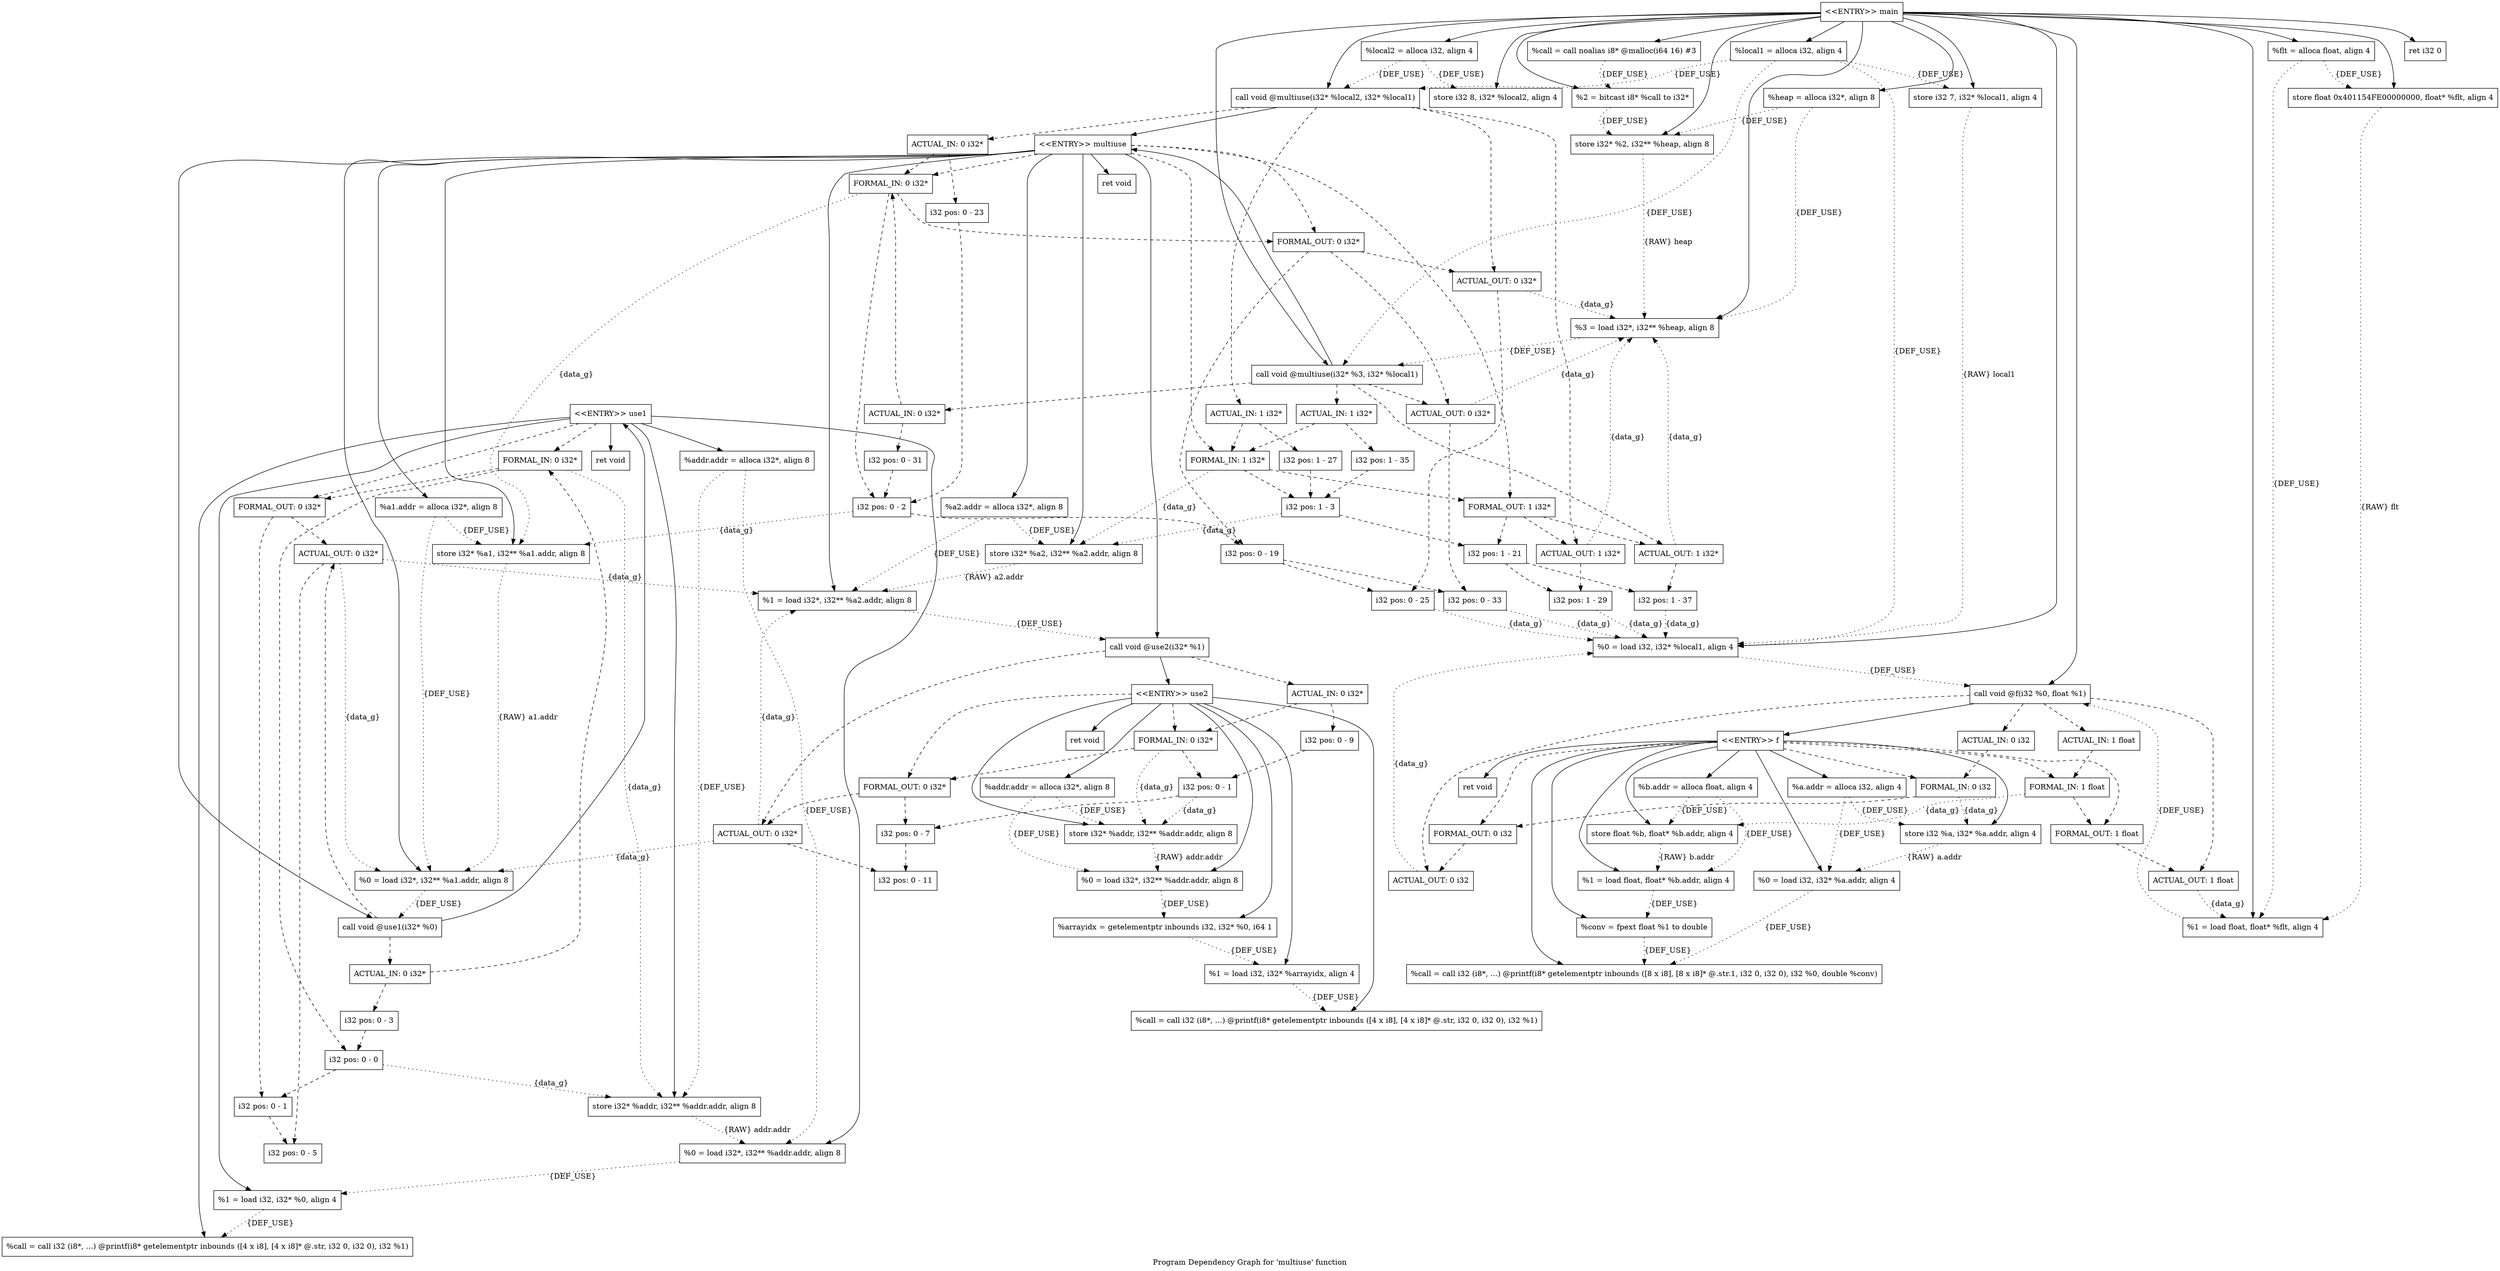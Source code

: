 digraph "Program Dependency Graph for 'multiuse' function" {
	label="Program Dependency Graph for 'multiuse' function";

	Node0x9b61590 [shape=record,label="{  %addr.addr = alloca i32*, align 8}"];
	Node0x9b61590 -> Node0x9b69f90[style=dotted,label = "{DEF_USE}" ];
	Node0x9b61590 -> Node0x9b6a000[style=dotted,label = "{DEF_USE}" ];
	Node0x9b69f90 [shape=record,label="{  store i32* %addr, i32** %addr.addr, align 8}"];
	Node0x9b69f90 -> Node0x9b6a000[style=dotted,label = "{RAW} addr.addr"];
	Node0x9b6a000 [shape=record,label="{  %0 = load i32*, i32** %addr.addr, align 8}"];
	Node0x9b6a000 -> Node0x9b6a140[style=dotted,label = "{DEF_USE}" ];
	Node0x9b6a140 [shape=record,label="{  %1 = load i32, i32* %0, align 4}"];
	Node0x9b6a140 -> Node0x9b6a1b0[style=dotted,label = "{DEF_USE}" ];
	Node0x9b6a1b0 [shape=record,label="{  %call = call i32 (i8*, ...) @printf(i8* getelementptr inbounds ([4 x i8], [4 x i8]* @.str, i32 0, i32 0), i32 %1)}"];
	Node0x9b6bf00 [shape=record,label="{\<\<ENTRY\>\> use1}"];
	Node0x9b6bf00 -> Node0x9b61590;
	Node0x9b6bf00 -> Node0x9b69f90;
	Node0x9b6bf00 -> Node0x9b6a000;
	Node0x9b6bf00 -> Node0x9b6a140;
	Node0x9b6bf00 -> Node0x9b6a1b0;
	Node0x9b6bf00 -> Node0x9b6bf90;
	Node0x9b6bf00 -> Node0x9b70490[style=dashed];
	Node0x9b6bf00 -> Node0x9b70590[style=dashed];
	Node0x9b6bf90 [shape=record,label="{  ret void}"];
	Node0x9b697d0 [shape=record,label="{  %addr.addr = alloca i32*, align 8}"];
	Node0x9b697d0 -> Node0x9b6bb60[style=dotted,label = "{DEF_USE}" ];
	Node0x9b697d0 -> Node0x9b6bc60[style=dotted,label = "{DEF_USE}" ];
	Node0x9b6bb60 [shape=record,label="{  store i32* %addr, i32** %addr.addr, align 8}"];
	Node0x9b6bb60 -> Node0x9b6bc60[style=dotted,label = "{RAW} addr.addr"];
	Node0x9b6bc60 [shape=record,label="{  %0 = load i32*, i32** %addr.addr, align 8}"];
	Node0x9b6bc60 -> Node0x9b6f9e0[style=dotted,label = "{DEF_USE}" ];
	Node0x9b6f9e0 [shape=record,label="{  %arrayidx = getelementptr inbounds i32, i32* %0, i64 1}"];
	Node0x9b6f9e0 -> Node0x9b6fa70[style=dotted,label = "{DEF_USE}" ];
	Node0x9b6fa70 [shape=record,label="{  %1 = load i32, i32* %arrayidx, align 4}"];
	Node0x9b6fa70 -> Node0x9b6fb00[style=dotted,label = "{DEF_USE}" ];
	Node0x9b6fb00 [shape=record,label="{  %call = call i32 (i8*, ...) @printf(i8* getelementptr inbounds ([4 x i8], [4 x i8]* @.str, i32 0, i32 0), i32 %1)}"];
	Node0x9b6fec0 [shape=record,label="{\<\<ENTRY\>\> use2}"];
	Node0x9b6fec0 -> Node0x9b697d0;
	Node0x9b6fec0 -> Node0x9b6bb60;
	Node0x9b6fec0 -> Node0x9b6bc60;
	Node0x9b6fec0 -> Node0x9b6f9e0;
	Node0x9b6fec0 -> Node0x9b6fa70;
	Node0x9b6fec0 -> Node0x9b6fb00;
	Node0x9b6fec0 -> Node0x9b6ff50;
	Node0x9b6fec0 -> Node0x9b71900[style=dashed];
	Node0x9b6fec0 -> Node0x9b6eab0[style=dashed];
	Node0x9b6ff50 [shape=record,label="{  ret void}"];
	Node0x9b6d3c0 [shape=record,label="{  %a1.addr = alloca i32*, align 8}"];
	Node0x9b6d3c0 -> Node0x9b6ea20[style=dotted,label = "{DEF_USE}" ];
	Node0x9b6d3c0 -> Node0x9b6bbd0[style=dotted,label = "{DEF_USE}" ];
	Node0x9b6ea20 [shape=record,label="{  store i32* %a1, i32** %a1.addr, align 8}"];
	Node0x9b6ea20 -> Node0x9b6bbd0[style=dotted,label = "{RAW} a1.addr"];
	Node0x9b6bbd0 [shape=record,label="{  %0 = load i32*, i32** %a1.addr, align 8}"];
	Node0x9b6bbd0 -> Node0x9b6edc0[style=dotted,label = "{DEF_USE}" ];
	Node0x9b6ec40 [shape=record,label="{  %a2.addr = alloca i32*, align 8}"];
	Node0x9b6ec40 -> Node0x9b6ecb0[style=dotted,label = "{DEF_USE}" ];
	Node0x9b6ec40 -> Node0x9b6ed20[style=dotted,label = "{DEF_USE}" ];
	Node0x9b6ecb0 [shape=record,label="{  store i32* %a2, i32** %a2.addr, align 8}"];
	Node0x9b6ecb0 -> Node0x9b6ed20[style=dotted,label = "{RAW} a2.addr"];
	Node0x9b6ed20 [shape=record,label="{  %1 = load i32*, i32** %a2.addr, align 8}"];
	Node0x9b6ed20 -> Node0x9b70f40[style=dotted,label = "{DEF_USE}" ];
	Node0x9b6edc0 [shape=record,label="{  call void @use1(i32* %0)}"];
	Node0x9b6edc0 -> Node0x9b6bf00;
	Node0x9b6edc0 -> Node0x9b70c90[style=dashed];
	Node0x9b6edc0 -> Node0x9b70d70[style=dashed];
	Node0x9b70490 [shape=record,label="{FORMAL_IN: 0 i32*}"];
	Node0x9b70490 -> Node0x9b70500[style=dashed];
	Node0x9b70490 -> Node0x9b70590[style=dashed];
	Node0x9b70490 -> Node0x9b69f90[style=dotted, label = "{data_g}"];
	Node0x9b70500 [shape=record,label="{i32 pos: 0 - 0}"];
	Node0x9b70500 -> Node0x9b70600[style=dashed];
	Node0x9b70500 -> Node0x9b69f90[style=dotted, label = "{data_g}"];
	Node0x9b70590 [shape=record,label="{FORMAL_OUT: 0 i32*}"];
	Node0x9b70590 -> Node0x9b70600[style=dashed];
	Node0x9b70590 -> Node0x9b70d70[style=dashed];
	Node0x9b70600 [shape=record,label="{i32 pos: 0 - 1}"];
	Node0x9b70600 -> Node0x9b70de0[style=dashed];
	Node0x9b70c90 [shape=record,label="{ACTUAL_IN: 0 i32*}"];
	Node0x9b70c90 -> Node0x9b70d00[style=dashed];
	Node0x9b70c90 -> Node0x9b70490[style=dashed];
	Node0x9b70d00 [shape=record,label="{i32 pos: 0 - 3}"];
	Node0x9b70d00 -> Node0x9b70500[style=dashed];
	Node0x9b70d70 [shape=record,label="{ACTUAL_OUT: 0 i32*}"];
	Node0x9b70d70 -> Node0x9b70de0[style=dashed];
	Node0x9b70d70 -> Node0x9b6bbd0[style=dotted, label = "{data_g}"];
	Node0x9b70d70 -> Node0x9b6ed20[style=dotted, label = "{data_g}"];
	Node0x9b70de0 [shape=record,label="{i32 pos: 0 - 5}"];
	Node0x9b70f40 [shape=record,label="{  call void @use2(i32* %1)}"];
	Node0x9b70f40 -> Node0x9b6fec0;
	Node0x9b70f40 -> Node0x9b72380[style=dashed];
	Node0x9b70f40 -> Node0x9b72460[style=dashed];
	Node0x9b71900 [shape=record,label="{FORMAL_IN: 0 i32*}"];
	Node0x9b71900 -> Node0x9b71970[style=dashed];
	Node0x9b71900 -> Node0x9b6eab0[style=dashed];
	Node0x9b71900 -> Node0x9b6bb60[style=dotted, label = "{data_g}"];
	Node0x9b71970 [shape=record,label="{i32 pos: 0 - 1}"];
	Node0x9b71970 -> Node0x9b6eb20[style=dashed];
	Node0x9b71970 -> Node0x9b6bb60[style=dotted, label = "{data_g}"];
	Node0x9b6eab0 [shape=record,label="{FORMAL_OUT: 0 i32*}"];
	Node0x9b6eab0 -> Node0x9b6eb20[style=dashed];
	Node0x9b6eab0 -> Node0x9b72460[style=dashed];
	Node0x9b6eb20 [shape=record,label="{i32 pos: 0 - 7}"];
	Node0x9b6eb20 -> Node0x9b724d0[style=dashed];
	Node0x9b72380 [shape=record,label="{ACTUAL_IN: 0 i32*}"];
	Node0x9b72380 -> Node0x9b723f0[style=dashed];
	Node0x9b72380 -> Node0x9b71900[style=dashed];
	Node0x9b723f0 [shape=record,label="{i32 pos: 0 - 9}"];
	Node0x9b723f0 -> Node0x9b71970[style=dashed];
	Node0x9b72460 [shape=record,label="{ACTUAL_OUT: 0 i32*}"];
	Node0x9b72460 -> Node0x9b724d0[style=dashed];
	Node0x9b72460 -> Node0x9b6bbd0[style=dotted, label = "{data_g}"];
	Node0x9b72460 -> Node0x9b6ed20[style=dotted, label = "{data_g}"];
	Node0x9b724d0 [shape=record,label="{i32 pos: 0 - 11}"];
	Node0x9b72630 [shape=record,label="{\<\<ENTRY\>\> multiuse}"];
	Node0x9b72630 -> Node0x9b6d3c0;
	Node0x9b72630 -> Node0x9b6ec40;
	Node0x9b72630 -> Node0x9b6ea20;
	Node0x9b72630 -> Node0x9b6ecb0;
	Node0x9b72630 -> Node0x9b6bbd0;
	Node0x9b72630 -> Node0x9b6edc0;
	Node0x9b72630 -> Node0x9b6ed20;
	Node0x9b72630 -> Node0x9b70f40;
	Node0x9b72630 -> Node0x9b726f0;
	Node0x9b72630 -> Node0x9b78fd0[style=dashed];
	Node0x9b72630 -> Node0x9b791d0[style=dashed];
	Node0x9b72630 -> Node0x9b790d0[style=dashed];
	Node0x9b72630 -> Node0x9b792d0[style=dashed];
	Node0x9b726f0 [shape=record,label="{  ret void}"];
	Node0x9b6a240 [shape=record,label="{  %a.addr = alloca i32, align 4}"];
	Node0x9b6a240 -> Node0x9b6d000[style=dotted,label = "{DEF_USE}" ];
	Node0x9b6a240 -> Node0x9b6d070[style=dotted,label = "{DEF_USE}" ];
	Node0x9b6d000 [shape=record,label="{  store i32 %a, i32* %a.addr, align 4}"];
	Node0x9b6d000 -> Node0x9b6d070[style=dotted,label = "{RAW} a.addr"];
	Node0x9b6d070 [shape=record,label="{  %0 = load i32, i32* %a.addr, align 4}"];
	Node0x9b6d070 -> Node0x9b6e9a0[style=dotted,label = "{DEF_USE}" ];
	Node0x9b6e800 [shape=record,label="{  %b.addr = alloca float, align 4}"];
	Node0x9b6e800 -> Node0x9b6e870[style=dotted,label = "{DEF_USE}" ];
	Node0x9b6e800 -> Node0x9b6e8e0[style=dotted,label = "{DEF_USE}" ];
	Node0x9b6e870 [shape=record,label="{  store float %b, float* %b.addr, align 4}"];
	Node0x9b6e870 -> Node0x9b6e8e0[style=dotted,label = "{RAW} b.addr"];
	Node0x9b6e8e0 [shape=record,label="{  %1 = load float, float* %b.addr, align 4}"];
	Node0x9b6e8e0 -> Node0x9b6e180[style=dotted,label = "{DEF_USE}" ];
	Node0x9b6e9a0 [shape=record,label="{  %call = call i32 (i8*, ...) @printf(i8* getelementptr inbounds ([8 x i8], [8 x i8]* @.str.1, i32 0, i32 0), i32 %0, double %conv)}"];
	Node0x9b6e180 [shape=record,label="{  %conv = fpext float %1 to double}"];
	Node0x9b6e180 -> Node0x9b6e9a0[style=dotted,label = "{DEF_USE}" ];
	Node0x9b74020 [shape=record,label="{\<\<ENTRY\>\> f}"];
	Node0x9b74020 -> Node0x9b6a240;
	Node0x9b74020 -> Node0x9b6e800;
	Node0x9b74020 -> Node0x9b6d000;
	Node0x9b74020 -> Node0x9b6e870;
	Node0x9b74020 -> Node0x9b6d070;
	Node0x9b74020 -> Node0x9b6e8e0;
	Node0x9b74020 -> Node0x9b6e180;
	Node0x9b74020 -> Node0x9b6e9a0;
	Node0x9b74020 -> Node0x9b74090;
	Node0x9b74020 -> Node0x9b77060[style=dashed];
	Node0x9b74020 -> Node0x9b770d0[style=dashed];
	Node0x9b74020 -> Node0x9b77190[style=dashed];
	Node0x9b74020 -> Node0x9b77200[style=dashed];
	Node0x9b74090 [shape=record,label="{  ret void}"];
	Node0x9b740e0 [shape=record,label="{  %heap = alloca i32*, align 8}"];
	Node0x9b740e0 -> Node0x9b73a70[style=dotted,label = "{DEF_USE}" ];
	Node0x9b740e0 -> Node0x9b73ae0[style=dotted,label = "{DEF_USE}" ];
	Node0x9b73a70 [shape=record,label="{  store i32* %2, i32** %heap, align 8}"];
	Node0x9b73a70 -> Node0x9b73ae0[style=dotted,label = "{RAW} heap"];
	Node0x9b73ae0 [shape=record,label="{  %3 = load i32*, i32** %heap, align 8}"];
	Node0x9b73ae0 -> Node0x9b73d40[style=dotted,label = "{DEF_USE}" ];
	Node0x9b73bf0 [shape=record,label="{  %local1 = alloca i32, align 4}"];
	Node0x9b73bf0 -> Node0x9b73c60[style=dotted,label = "{DEF_USE}" ];
	Node0x9b73bf0 -> Node0x9b73cd0[style=dotted,label = "{DEF_USE}" ];
	Node0x9b73bf0 -> Node0x9b73d70[style=dotted,label = "{DEF_USE}" ];
	Node0x9b73bf0 -> Node0x9b73d40[style=dotted,label = "{DEF_USE}" ];
	Node0x9b73c60 [shape=record,label="{  store i32 7, i32* %local1, align 4}"];
	Node0x9b73c60 -> Node0x9b73cd0[style=dotted,label = "{RAW} local1"];
	Node0x9b73cd0 [shape=record,label="{  %0 = load i32, i32* %local1, align 4}"];
	Node0x9b73cd0 -> Node0x9b74bf0[style=dotted,label = "{DEF_USE}" ];
	Node0x9b73d70 [shape=record,label="{  call void @multiuse(i32* %local2, i32* %local1)}"];
	Node0x9b73d70 -> Node0x9b72630;
	Node0x9b73d70 -> Node0x9b79fd0[style=dashed];
	Node0x9b73d70 -> Node0x9b7a190[style=dashed];
	Node0x9b73d70 -> Node0x9b7a0b0[style=dashed];
	Node0x9b73d70 -> Node0x9b7a290[style=dashed];
	Node0x9b73d40 [shape=record,label="{  call void @multiuse(i32* %3, i32* %local1)}"];
	Node0x9b73d40 -> Node0x9b72630;
	Node0x9b73d40 -> Node0x9b7b7f0[style=dashed];
	Node0x9b73d40 -> Node0x9b7b9f0[style=dashed];
	Node0x9b73d40 -> Node0x9b7b8f0[style=dashed];
	Node0x9b73d40 -> Node0x9b7baf0[style=dashed];
	Node0x9b74960 [shape=record,label="{  %local2 = alloca i32, align 4}"];
	Node0x9b74960 -> Node0x9b749d0[style=dotted,label = "{DEF_USE}" ];
	Node0x9b74960 -> Node0x9b73d70[style=dotted,label = "{DEF_USE}" ];
	Node0x9b749d0 [shape=record,label="{  store i32 8, i32* %local2, align 4}"];
	Node0x9b74a70 [shape=record,label="{  %flt = alloca float, align 4}"];
	Node0x9b74a70 -> Node0x9b74ae0[style=dotted,label = "{DEF_USE}" ];
	Node0x9b74a70 -> Node0x9b74b50[style=dotted,label = "{DEF_USE}" ];
	Node0x9b74ae0 [shape=record,label="{  store float 0x401154FE00000000, float* %flt, align 4}"];
	Node0x9b74ae0 -> Node0x9b74b50[style=dotted,label = "{RAW} flt"];
	Node0x9b74b50 [shape=record,label="{  %1 = load float, float* %flt, align 4}"];
	Node0x9b74b50 -> Node0x9b74bf0[style=dotted,label = "{DEF_USE}" ];
	Node0x9b74bf0 [shape=record,label="{  call void @f(i32 %0, float %1)}"];
	Node0x9b74bf0 -> Node0x9b74020;
	Node0x9b74bf0 -> Node0x9b77820[style=dashed];
	Node0x9b74bf0 -> Node0x9b778c0[style=dashed];
	Node0x9b74bf0 -> Node0x9b77890[style=dashed];
	Node0x9b74bf0 -> Node0x9b77970[style=dashed];
	Node0x9b77060 [shape=record,label="{FORMAL_IN: 0 i32}"];
	Node0x9b77060 -> Node0x9b770d0[style=dashed];
	Node0x9b77060 -> Node0x9b6d000[style=dotted, label = "{data_g}"];
	Node0x9b770d0 [shape=record,label="{FORMAL_OUT: 0 i32}"];
	Node0x9b770d0 -> Node0x9b778c0[style=dashed];
	Node0x9b77190 [shape=record,label="{FORMAL_IN: 1 float}"];
	Node0x9b77190 -> Node0x9b77200[style=dashed];
	Node0x9b77190 -> Node0x9b6e870[style=dotted, label = "{data_g}"];
	Node0x9b77200 [shape=record,label="{FORMAL_OUT: 1 float}"];
	Node0x9b77200 -> Node0x9b77970[style=dashed];
	Node0x9b77820 [shape=record,label="{ACTUAL_IN: 0 i32}"];
	Node0x9b77820 -> Node0x9b77060[style=dashed];
	Node0x9b778c0 [shape=record,label="{ACTUAL_OUT: 0 i32}"];
	Node0x9b778c0 -> Node0x9b73cd0[style=dotted, label = "{data_g}"];
	Node0x9b77890 [shape=record,label="{ACTUAL_IN: 1 float}"];
	Node0x9b77890 -> Node0x9b77190[style=dashed];
	Node0x9b77970 [shape=record,label="{ACTUAL_OUT: 1 float}"];
	Node0x9b77970 -> Node0x9b74b50[style=dotted, label = "{data_g}"];
	Node0x9b77e60 [shape=record,label="{  %call = call noalias i8* @malloc(i64 16) #3}"];
	Node0x9b77e60 -> Node0x9b77ed0[style=dotted,label = "{DEF_USE}" ];
	Node0x9b77ed0 [shape=record,label="{  %2 = bitcast i8* %call to i32*}"];
	Node0x9b77ed0 -> Node0x9b73a70[style=dotted,label = "{DEF_USE}" ];
	Node0x9b78fd0 [shape=record,label="{FORMAL_IN: 0 i32*}"];
	Node0x9b78fd0 -> Node0x9b79040[style=dashed];
	Node0x9b78fd0 -> Node0x9b791d0[style=dashed];
	Node0x9b78fd0 -> Node0x9b6ea20[style=dotted, label = "{data_g}"];
	Node0x9b79040 [shape=record,label="{i32 pos: 0 - 2}"];
	Node0x9b79040 -> Node0x9b79240[style=dashed];
	Node0x9b79040 -> Node0x9b6ea20[style=dotted, label = "{data_g}"];
	Node0x9b790d0 [shape=record,label="{FORMAL_IN: 1 i32*}"];
	Node0x9b790d0 -> Node0x9b79140[style=dashed];
	Node0x9b790d0 -> Node0x9b792d0[style=dashed];
	Node0x9b790d0 -> Node0x9b6ecb0[style=dotted, label = "{data_g}"];
	Node0x9b79140 [shape=record,label="{i32 pos: 1 - 3}"];
	Node0x9b79140 -> Node0x9b79340[style=dashed];
	Node0x9b79140 -> Node0x9b6ecb0[style=dotted, label = "{data_g}"];
	Node0x9b791d0 [shape=record,label="{FORMAL_OUT: 0 i32*}"];
	Node0x9b791d0 -> Node0x9b79240[style=dashed];
	Node0x9b791d0 -> Node0x9b7a190[style=dashed];
	Node0x9b791d0 -> Node0x9b7b9f0[style=dashed];
	Node0x9b79240 [shape=record,label="{i32 pos: 0 - 19}"];
	Node0x9b79240 -> Node0x9b7a200[style=dashed];
	Node0x9b79240 -> Node0x9b7ba60[style=dashed];
	Node0x9b792d0 [shape=record,label="{FORMAL_OUT: 1 i32*}"];
	Node0x9b792d0 -> Node0x9b79340[style=dashed];
	Node0x9b792d0 -> Node0x9b7a290[style=dashed];
	Node0x9b792d0 -> Node0x9b7baf0[style=dashed];
	Node0x9b79340 [shape=record,label="{i32 pos: 1 - 21}"];
	Node0x9b79340 -> Node0x9b7a300[style=dashed];
	Node0x9b79340 -> Node0x9b7bb60[style=dashed];
	Node0x9b79fd0 [shape=record,label="{ACTUAL_IN: 0 i32*}"];
	Node0x9b79fd0 -> Node0x9b7a040[style=dashed];
	Node0x9b79fd0 -> Node0x9b78fd0[style=dashed];
	Node0x9b7a040 [shape=record,label="{i32 pos: 0 - 23}"];
	Node0x9b7a040 -> Node0x9b79040[style=dashed];
	Node0x9b7a0b0 [shape=record,label="{ACTUAL_IN: 1 i32*}"];
	Node0x9b7a0b0 -> Node0x9b7a120[style=dashed];
	Node0x9b7a0b0 -> Node0x9b790d0[style=dashed];
	Node0x9b7a120 [shape=record,label="{i32 pos: 1 - 27}"];
	Node0x9b7a120 -> Node0x9b79140[style=dashed];
	Node0x9b7a190 [shape=record,label="{ACTUAL_OUT: 0 i32*}"];
	Node0x9b7a190 -> Node0x9b7a200[style=dashed];
	Node0x9b7a190 -> Node0x9b73ae0[style=dotted, label = "{data_g}"];
	Node0x9b7a200 [shape=record,label="{i32 pos: 0 - 25}"];
	Node0x9b7a200 -> Node0x9b73cd0[style=dotted, label = "{data_g}"];
	Node0x9b7a290 [shape=record,label="{ACTUAL_OUT: 1 i32*}"];
	Node0x9b7a290 -> Node0x9b7a300[style=dashed];
	Node0x9b7a290 -> Node0x9b73ae0[style=dotted, label = "{data_g}"];
	Node0x9b7a300 [shape=record,label="{i32 pos: 1 - 29}"];
	Node0x9b7a300 -> Node0x9b73cd0[style=dotted, label = "{data_g}"];
	Node0x9b7b7f0 [shape=record,label="{ACTUAL_IN: 0 i32*}"];
	Node0x9b7b7f0 -> Node0x9b7b860[style=dashed];
	Node0x9b7b7f0 -> Node0x9b78fd0[style=dashed];
	Node0x9b7b860 [shape=record,label="{i32 pos: 0 - 31}"];
	Node0x9b7b860 -> Node0x9b79040[style=dashed];
	Node0x9b7b8f0 [shape=record,label="{ACTUAL_IN: 1 i32*}"];
	Node0x9b7b8f0 -> Node0x9b7b960[style=dashed];
	Node0x9b7b8f0 -> Node0x9b790d0[style=dashed];
	Node0x9b7b960 [shape=record,label="{i32 pos: 1 - 35}"];
	Node0x9b7b960 -> Node0x9b79140[style=dashed];
	Node0x9b7b9f0 [shape=record,label="{ACTUAL_OUT: 0 i32*}"];
	Node0x9b7b9f0 -> Node0x9b7ba60[style=dashed];
	Node0x9b7b9f0 -> Node0x9b73ae0[style=dotted, label = "{data_g}"];
	Node0x9b7ba60 [shape=record,label="{i32 pos: 0 - 33}"];
	Node0x9b7ba60 -> Node0x9b73cd0[style=dotted, label = "{data_g}"];
	Node0x9b7baf0 [shape=record,label="{ACTUAL_OUT: 1 i32*}"];
	Node0x9b7baf0 -> Node0x9b7bb60[style=dashed];
	Node0x9b7baf0 -> Node0x9b73ae0[style=dotted, label = "{data_g}"];
	Node0x9b7bb60 [shape=record,label="{i32 pos: 1 - 37}"];
	Node0x9b7bb60 -> Node0x9b73cd0[style=dotted, label = "{data_g}"];
	Node0x9b7bd60 [shape=record,label="{\<\<ENTRY\>\> main}"];
	Node0x9b7bd60 -> Node0x9b740e0;
	Node0x9b7bd60 -> Node0x9b73bf0;
	Node0x9b7bd60 -> Node0x9b74960;
	Node0x9b7bd60 -> Node0x9b74a70;
	Node0x9b7bd60 -> Node0x9b73c60;
	Node0x9b7bd60 -> Node0x9b749d0;
	Node0x9b7bd60 -> Node0x9b74ae0;
	Node0x9b7bd60 -> Node0x9b73cd0;
	Node0x9b7bd60 -> Node0x9b74b50;
	Node0x9b7bd60 -> Node0x9b74bf0;
	Node0x9b7bd60 -> Node0x9b77e60;
	Node0x9b7bd60 -> Node0x9b77ed0;
	Node0x9b7bd60 -> Node0x9b73a70;
	Node0x9b7bd60 -> Node0x9b73d70;
	Node0x9b7bd60 -> Node0x9b73ae0;
	Node0x9b7bd60 -> Node0x9b73d40;
	Node0x9b7bd60 -> Node0x9b7bdd0;
	Node0x9b7bdd0 [shape=record,label="{  ret i32 0}"];
}

